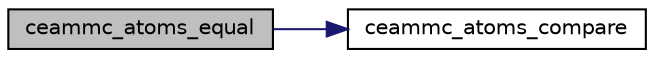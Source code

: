 digraph "ceammc_atoms_equal"
{
  edge [fontname="Helvetica",fontsize="10",labelfontname="Helvetica",labelfontsize="10"];
  node [fontname="Helvetica",fontsize="10",shape=record];
  rankdir="LR";
  Node1 [label="ceammc_atoms_equal",height=0.2,width=0.4,color="black", fillcolor="grey75", style="filled" fontcolor="black"];
  Node1 -> Node2 [color="midnightblue",fontsize="10",style="solid",fontname="Helvetica"];
  Node2 [label="ceammc_atoms_compare",height=0.2,width=0.4,color="black", fillcolor="white", style="filled",URL="$ceammc_8c.html#a97da86a92f37b884f1c57037ab09ed93",tooltip="compare atoms "];
}
